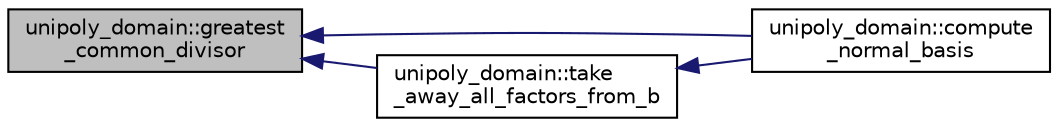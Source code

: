 digraph "unipoly_domain::greatest_common_divisor"
{
  edge [fontname="Helvetica",fontsize="10",labelfontname="Helvetica",labelfontsize="10"];
  node [fontname="Helvetica",fontsize="10",shape=record];
  rankdir="LR";
  Node303 [label="unipoly_domain::greatest\l_common_divisor",height=0.2,width=0.4,color="black", fillcolor="grey75", style="filled", fontcolor="black"];
  Node303 -> Node304 [dir="back",color="midnightblue",fontsize="10",style="solid",fontname="Helvetica"];
  Node304 [label="unipoly_domain::compute\l_normal_basis",height=0.2,width=0.4,color="black", fillcolor="white", style="filled",URL="$da/d3c/classunipoly__domain.html#a799f3e7de9717b6c0b52dbc5305f3bf5"];
  Node303 -> Node305 [dir="back",color="midnightblue",fontsize="10",style="solid",fontname="Helvetica"];
  Node305 [label="unipoly_domain::take\l_away_all_factors_from_b",height=0.2,width=0.4,color="black", fillcolor="white", style="filled",URL="$da/d3c/classunipoly__domain.html#a65da08a136c47386d06c140157b72809"];
  Node305 -> Node304 [dir="back",color="midnightblue",fontsize="10",style="solid",fontname="Helvetica"];
}
